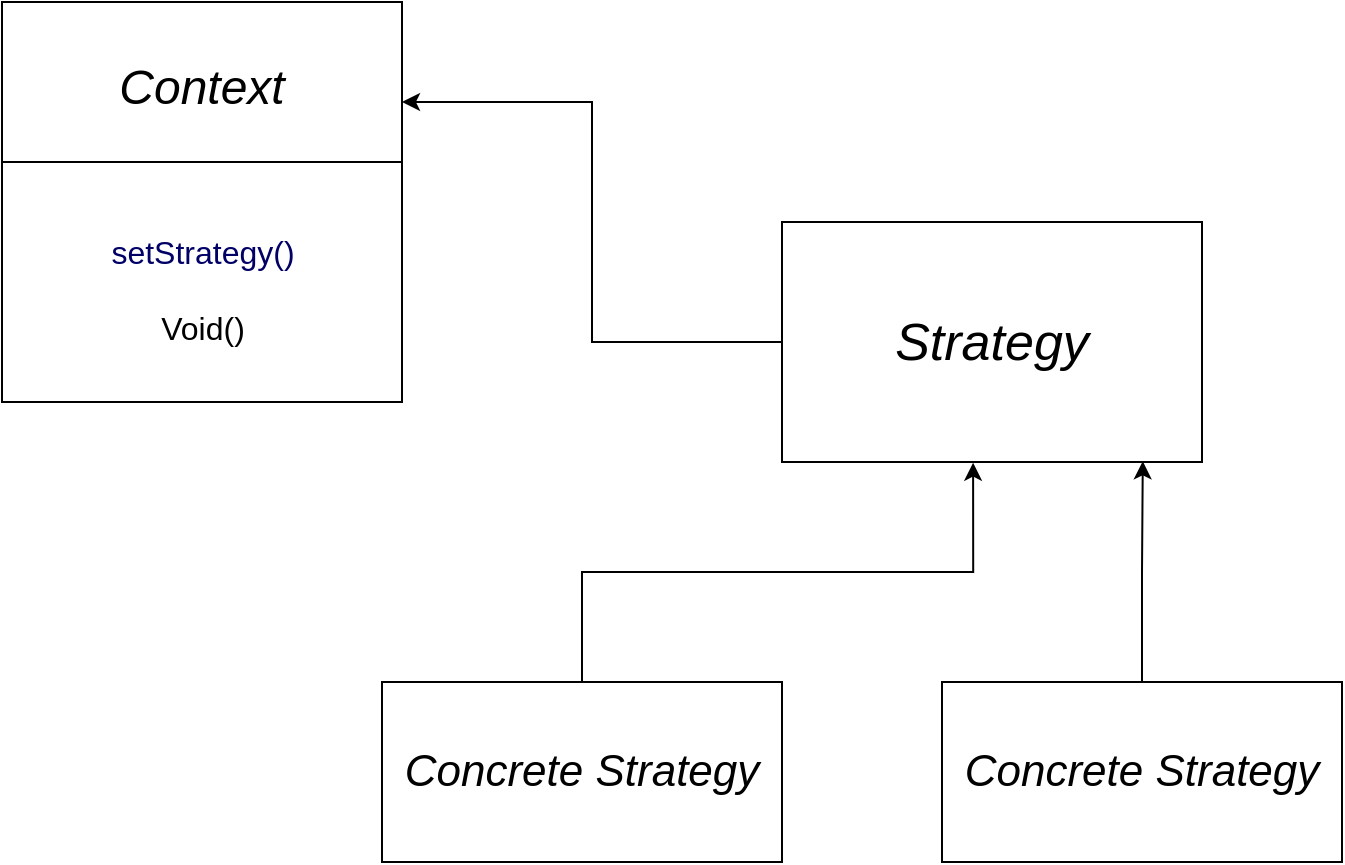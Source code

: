 <mxfile version="22.0.8" type="device">
  <diagram name="Page-1" id="j2lwV7O4UW7M78foO9gk">
    <mxGraphModel dx="1050" dy="566" grid="1" gridSize="10" guides="1" tooltips="1" connect="1" arrows="1" fold="1" page="1" pageScale="1" pageWidth="850" pageHeight="1100" math="0" shadow="0">
      <root>
        <mxCell id="0" />
        <mxCell id="1" parent="0" />
        <mxCell id="nwDSv7eBgZ53YbcwBd28-2" value="Context" style="swimlane;startSize=80;fontSize=24;fontStyle=2" vertex="1" parent="1">
          <mxGeometry x="90" y="90" width="200" height="200" as="geometry" />
        </mxCell>
        <mxCell id="nwDSv7eBgZ53YbcwBd28-3" value="&lt;font color=&quot;#000066&quot; style=&quot;font-size: 16px;&quot;&gt;setStrategy()&lt;/font&gt;" style="text;html=1;align=center;verticalAlign=middle;resizable=0;points=[];autosize=1;strokeColor=none;fillColor=none;" vertex="1" parent="nwDSv7eBgZ53YbcwBd28-2">
          <mxGeometry x="40" y="110" width="120" height="30" as="geometry" />
        </mxCell>
        <mxCell id="nwDSv7eBgZ53YbcwBd28-4" value="&lt;font style=&quot;font-size: 16px;&quot;&gt;Void()&lt;/font&gt;" style="text;html=1;align=center;verticalAlign=middle;resizable=0;points=[];autosize=1;strokeColor=none;fillColor=none;" vertex="1" parent="nwDSv7eBgZ53YbcwBd28-2">
          <mxGeometry x="65" y="148" width="70" height="30" as="geometry" />
        </mxCell>
        <mxCell id="nwDSv7eBgZ53YbcwBd28-14" style="edgeStyle=orthogonalEdgeStyle;rounded=0;orthogonalLoop=1;jettySize=auto;html=1;entryX=1;entryY=0.25;entryDx=0;entryDy=0;" edge="1" parent="1" source="nwDSv7eBgZ53YbcwBd28-5" target="nwDSv7eBgZ53YbcwBd28-2">
          <mxGeometry relative="1" as="geometry" />
        </mxCell>
        <mxCell id="nwDSv7eBgZ53YbcwBd28-5" value="&lt;font style=&quot;font-size: 26px;&quot;&gt;&lt;i&gt;Strategy&lt;/i&gt;&lt;/font&gt;" style="rounded=0;whiteSpace=wrap;html=1;" vertex="1" parent="1">
          <mxGeometry x="480" y="200" width="210" height="120" as="geometry" />
        </mxCell>
        <mxCell id="nwDSv7eBgZ53YbcwBd28-8" value="&lt;font size=&quot;1&quot; style=&quot;&quot;&gt;&lt;i style=&quot;font-size: 22px;&quot;&gt;Concrete Strategy&lt;/i&gt;&lt;/font&gt;" style="rounded=0;whiteSpace=wrap;html=1;" vertex="1" parent="1">
          <mxGeometry x="280" y="430" width="200" height="90" as="geometry" />
        </mxCell>
        <mxCell id="nwDSv7eBgZ53YbcwBd28-9" style="edgeStyle=orthogonalEdgeStyle;rounded=0;orthogonalLoop=1;jettySize=auto;html=1;exitX=0.5;exitY=0;exitDx=0;exitDy=0;entryX=0.455;entryY=1.003;entryDx=0;entryDy=0;entryPerimeter=0;" edge="1" parent="1" source="nwDSv7eBgZ53YbcwBd28-8" target="nwDSv7eBgZ53YbcwBd28-5">
          <mxGeometry relative="1" as="geometry" />
        </mxCell>
        <mxCell id="nwDSv7eBgZ53YbcwBd28-10" value="&lt;i&gt;&lt;font style=&quot;font-size: 22px;&quot;&gt;Concrete Strategy&lt;/font&gt;&lt;/i&gt;" style="rounded=0;whiteSpace=wrap;html=1;" vertex="1" parent="1">
          <mxGeometry x="560" y="430" width="200" height="90" as="geometry" />
        </mxCell>
        <mxCell id="nwDSv7eBgZ53YbcwBd28-13" style="edgeStyle=orthogonalEdgeStyle;rounded=0;orthogonalLoop=1;jettySize=auto;html=1;entryX=0.859;entryY=0.997;entryDx=0;entryDy=0;entryPerimeter=0;" edge="1" parent="1" source="nwDSv7eBgZ53YbcwBd28-10" target="nwDSv7eBgZ53YbcwBd28-5">
          <mxGeometry relative="1" as="geometry" />
        </mxCell>
      </root>
    </mxGraphModel>
  </diagram>
</mxfile>
